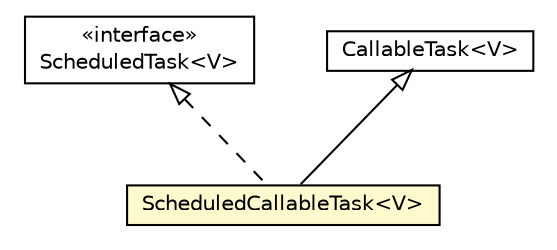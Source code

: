 #!/usr/local/bin/dot
#
# Class diagram 
# Generated by UMLGraph version R5_6-24-gf6e263 (http://www.umlgraph.org/)
#

digraph G {
	edge [fontname="Helvetica",fontsize=10,labelfontname="Helvetica",labelfontsize=10];
	node [fontname="Helvetica",fontsize=10,shape=plaintext];
	nodesep=0.25;
	ranksep=0.5;
	// com.orientechnologies.common.concur.executors.SubScheduledExecutorService.ScheduledTask<V>
	c4546001 [label=<<table title="com.orientechnologies.common.concur.executors.SubScheduledExecutorService.ScheduledTask" border="0" cellborder="1" cellspacing="0" cellpadding="2" port="p" href="./SubScheduledExecutorService.ScheduledTask.html">
		<tr><td><table border="0" cellspacing="0" cellpadding="1">
<tr><td align="center" balign="center"> &#171;interface&#187; </td></tr>
<tr><td align="center" balign="center"> ScheduledTask&lt;V&gt; </td></tr>
		</table></td></tr>
		</table>>, URL="./SubScheduledExecutorService.ScheduledTask.html", fontname="Helvetica", fontcolor="black", fontsize=10.0];
	// com.orientechnologies.common.concur.executors.SubScheduledExecutorService.ScheduledCallableTask<V>
	c4546003 [label=<<table title="com.orientechnologies.common.concur.executors.SubScheduledExecutorService.ScheduledCallableTask" border="0" cellborder="1" cellspacing="0" cellpadding="2" port="p" bgcolor="lemonChiffon" href="./SubScheduledExecutorService.ScheduledCallableTask.html">
		<tr><td><table border="0" cellspacing="0" cellpadding="1">
<tr><td align="center" balign="center"> ScheduledCallableTask&lt;V&gt; </td></tr>
		</table></td></tr>
		</table>>, URL="./SubScheduledExecutorService.ScheduledCallableTask.html", fontname="Helvetica", fontcolor="black", fontsize=10.0];
	// com.orientechnologies.common.concur.executors.SubExecutorService.CallableTask<V>
	c4546007 [label=<<table title="com.orientechnologies.common.concur.executors.SubExecutorService.CallableTask" border="0" cellborder="1" cellspacing="0" cellpadding="2" port="p" href="./SubExecutorService.CallableTask.html">
		<tr><td><table border="0" cellspacing="0" cellpadding="1">
<tr><td align="center" balign="center"> CallableTask&lt;V&gt; </td></tr>
		</table></td></tr>
		</table>>, URL="./SubExecutorService.CallableTask.html", fontname="Helvetica", fontcolor="black", fontsize=10.0];
	//com.orientechnologies.common.concur.executors.SubScheduledExecutorService.ScheduledCallableTask<V> extends com.orientechnologies.common.concur.executors.SubExecutorService.CallableTask<V>
	c4546007:p -> c4546003:p [dir=back,arrowtail=empty];
	//com.orientechnologies.common.concur.executors.SubScheduledExecutorService.ScheduledCallableTask<V> implements com.orientechnologies.common.concur.executors.SubScheduledExecutorService.ScheduledTask<V>
	c4546001:p -> c4546003:p [dir=back,arrowtail=empty,style=dashed];
}

